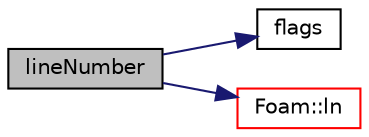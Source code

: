 digraph "lineNumber"
{
  bgcolor="transparent";
  edge [fontname="Helvetica",fontsize="10",labelfontname="Helvetica",labelfontsize="10"];
  node [fontname="Helvetica",fontsize="10",shape=record];
  rankdir="LR";
  Node1 [label="lineNumber",height=0.2,width=0.4,color="black", fillcolor="grey75", style="filled", fontcolor="black"];
  Node1 -> Node2 [color="midnightblue",fontsize="10",style="solid",fontname="Helvetica"];
  Node2 [label="flags",height=0.2,width=0.4,color="black",URL="$a01203.html#a562639ba75bd41a6723874519f64ea1a",tooltip="Return flags of stream. "];
  Node1 -> Node3 [color="midnightblue",fontsize="10",style="solid",fontname="Helvetica"];
  Node3 [label="Foam::ln",height=0.2,width=0.4,color="red",URL="$a10979.html#aea60636e831c1465e94c96bf1afdce2f",tooltip="Create a softlink. dst should not exist. Returns true if successful. "];
}

